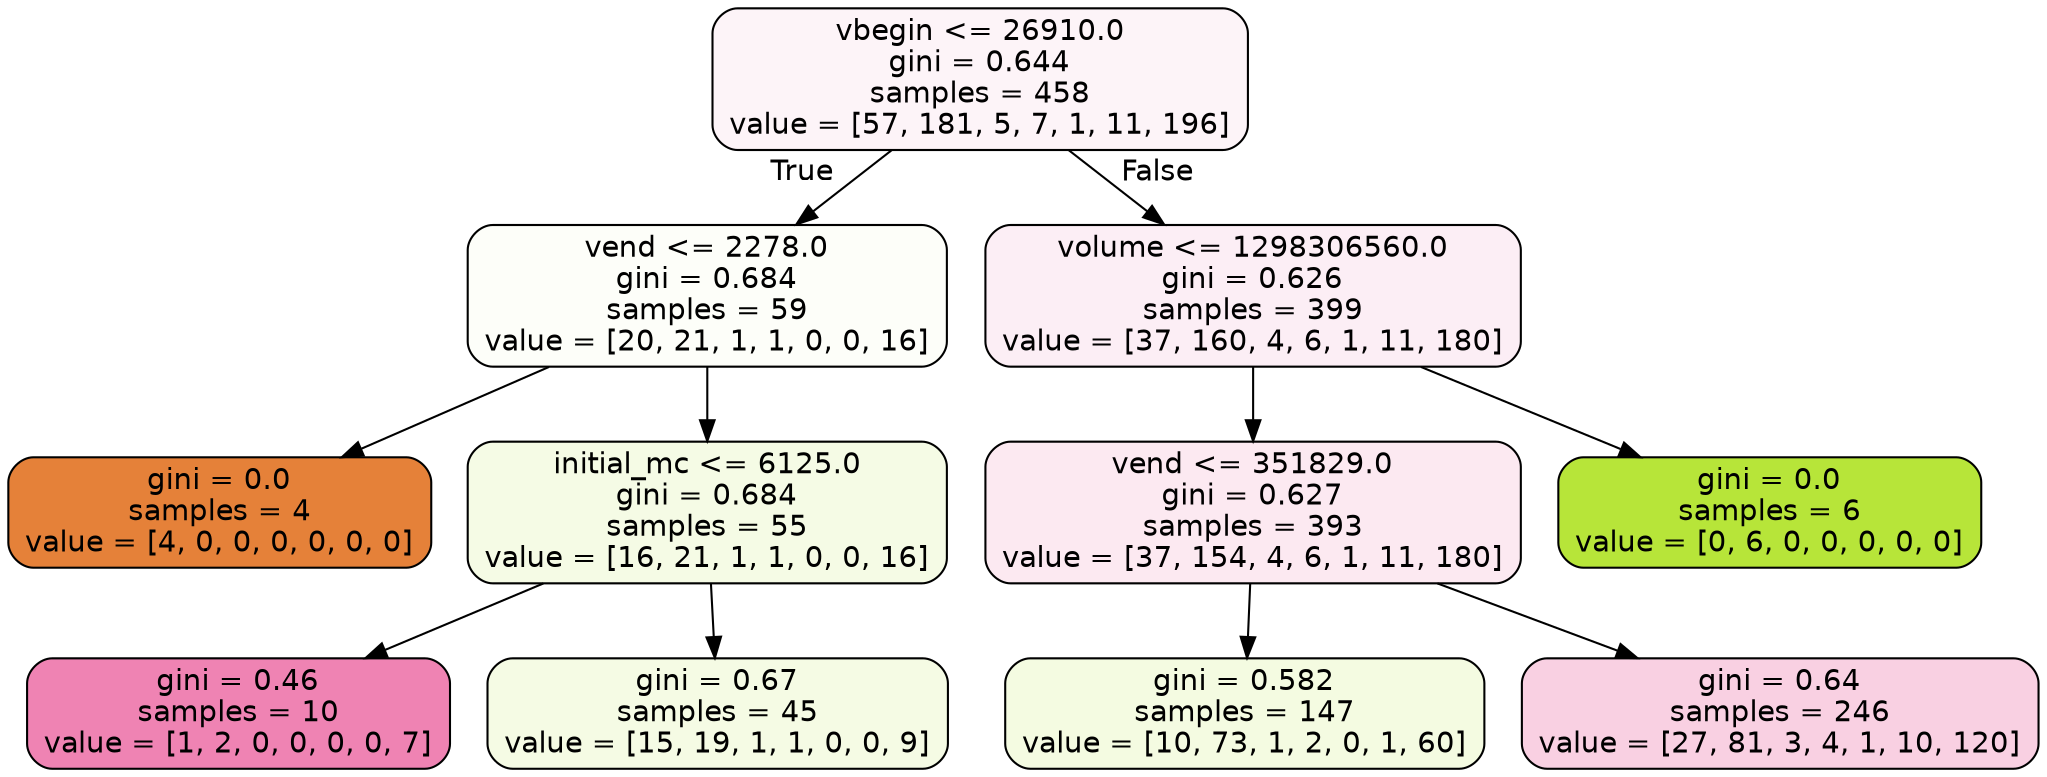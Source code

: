 digraph Tree {
node [shape=box, style="filled, rounded", color="black", fontname=helvetica] ;
edge [fontname=helvetica] ;
0 [label="vbegin <= 26910.0\ngini = 0.644\nsamples = 458\nvalue = [57, 181, 5, 7, 1, 11, 196]", fillcolor="#e539860e"] ;
1 [label="vend <= 2278.0\ngini = 0.684\nsamples = 59\nvalue = [20, 21, 1, 1, 0, 0, 16]", fillcolor="#b7e53907"] ;
0 -> 1 [labeldistance=2.5, labelangle=45, headlabel="True"] ;
2 [label="gini = 0.0\nsamples = 4\nvalue = [4, 0, 0, 0, 0, 0, 0]", fillcolor="#e58139ff"] ;
1 -> 2 ;
3 [label="initial_mc <= 6125.0\ngini = 0.684\nsamples = 55\nvalue = [16, 21, 1, 1, 0, 0, 16]", fillcolor="#b7e53921"] ;
1 -> 3 ;
4 [label="gini = 0.46\nsamples = 10\nvalue = [1, 2, 0, 0, 0, 0, 7]", fillcolor="#e539869f"] ;
3 -> 4 ;
5 [label="gini = 0.67\nsamples = 45\nvalue = [15, 19, 1, 1, 0, 0, 9]", fillcolor="#b7e53922"] ;
3 -> 5 ;
6 [label="volume <= 1298306560.0\ngini = 0.626\nsamples = 399\nvalue = [37, 160, 4, 6, 1, 11, 180]", fillcolor="#e5398615"] ;
0 -> 6 [labeldistance=2.5, labelangle=-45, headlabel="False"] ;
7 [label="vend <= 351829.0\ngini = 0.627\nsamples = 393\nvalue = [37, 154, 4, 6, 1, 11, 180]", fillcolor="#e539861c"] ;
6 -> 7 ;
8 [label="gini = 0.582\nsamples = 147\nvalue = [10, 73, 1, 2, 0, 1, 60]", fillcolor="#b7e53926"] ;
7 -> 8 ;
9 [label="gini = 0.64\nsamples = 246\nvalue = [27, 81, 3, 4, 1, 10, 120]", fillcolor="#e539863c"] ;
7 -> 9 ;
10 [label="gini = 0.0\nsamples = 6\nvalue = [0, 6, 0, 0, 0, 0, 0]", fillcolor="#b7e539ff"] ;
6 -> 10 ;
}